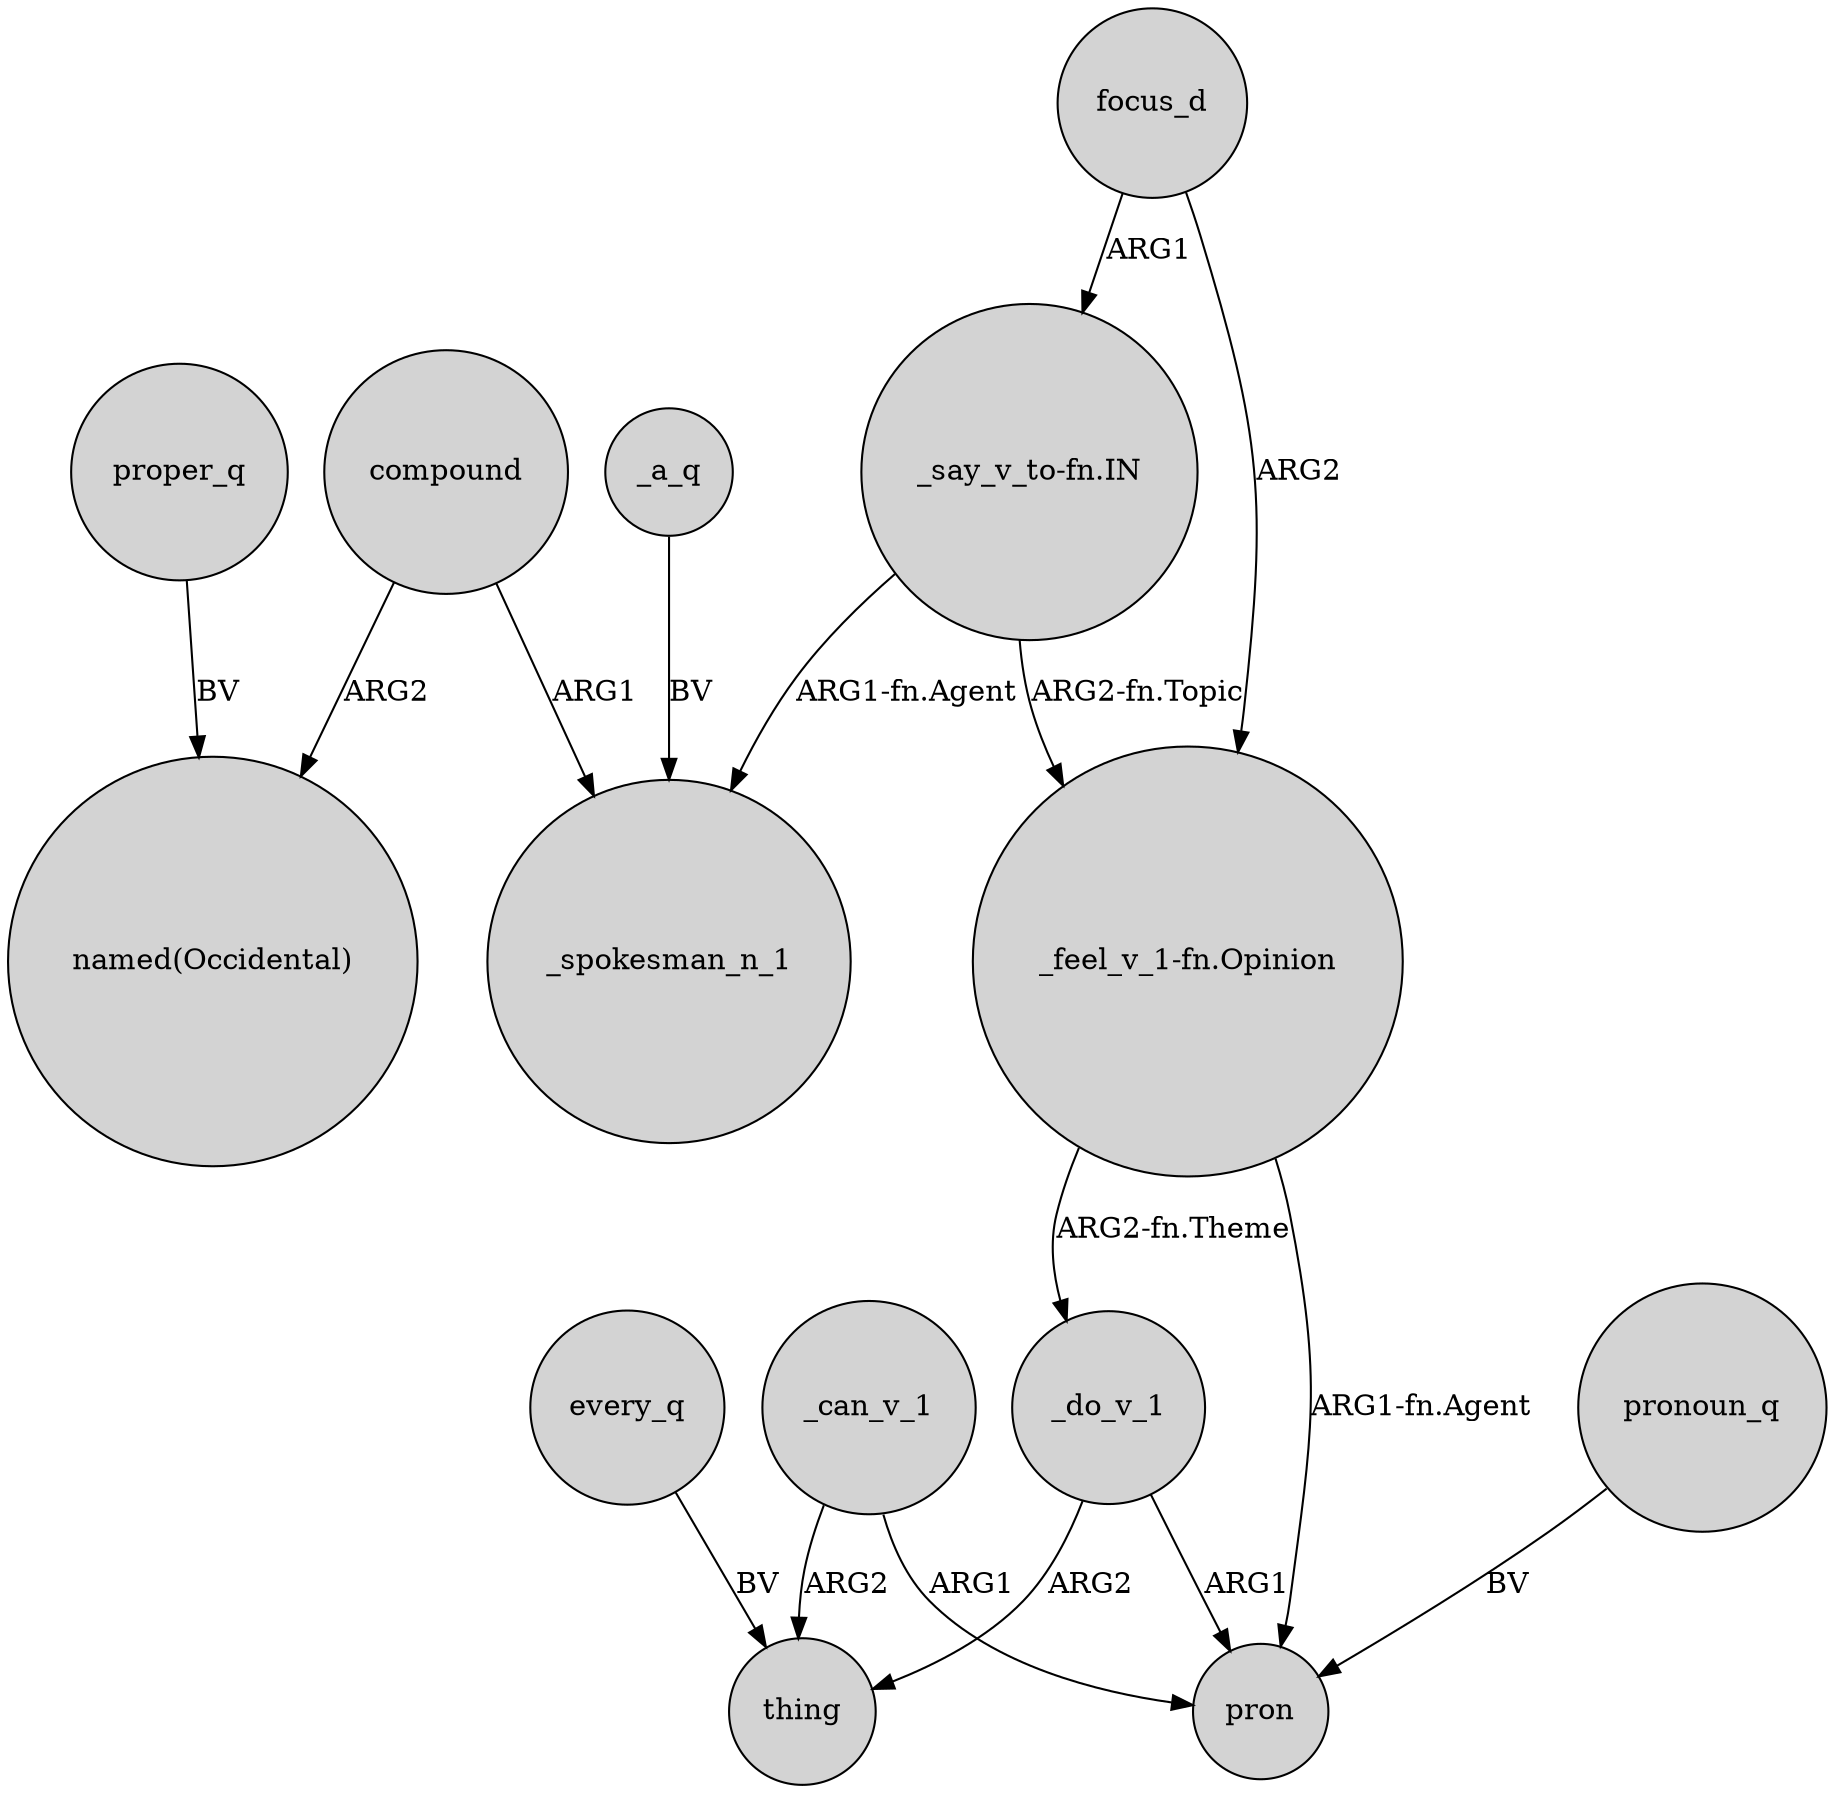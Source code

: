 digraph {
	node [shape=circle style=filled]
	compound -> "named(Occidental)" [label=ARG2]
	_do_v_1 -> pron [label=ARG1]
	compound -> _spokesman_n_1 [label=ARG1]
	_do_v_1 -> thing [label=ARG2]
	_can_v_1 -> pron [label=ARG1]
	"_feel_v_1-fn.Opinion" -> pron [label="ARG1-fn.Agent"]
	_a_q -> _spokesman_n_1 [label=BV]
	"_feel_v_1-fn.Opinion" -> _do_v_1 [label="ARG2-fn.Theme"]
	"_say_v_to-fn.IN" -> "_feel_v_1-fn.Opinion" [label="ARG2-fn.Topic"]
	proper_q -> "named(Occidental)" [label=BV]
	_can_v_1 -> thing [label=ARG2]
	every_q -> thing [label=BV]
	"_say_v_to-fn.IN" -> _spokesman_n_1 [label="ARG1-fn.Agent"]
	focus_d -> "_feel_v_1-fn.Opinion" [label=ARG2]
	focus_d -> "_say_v_to-fn.IN" [label=ARG1]
	pronoun_q -> pron [label=BV]
}

